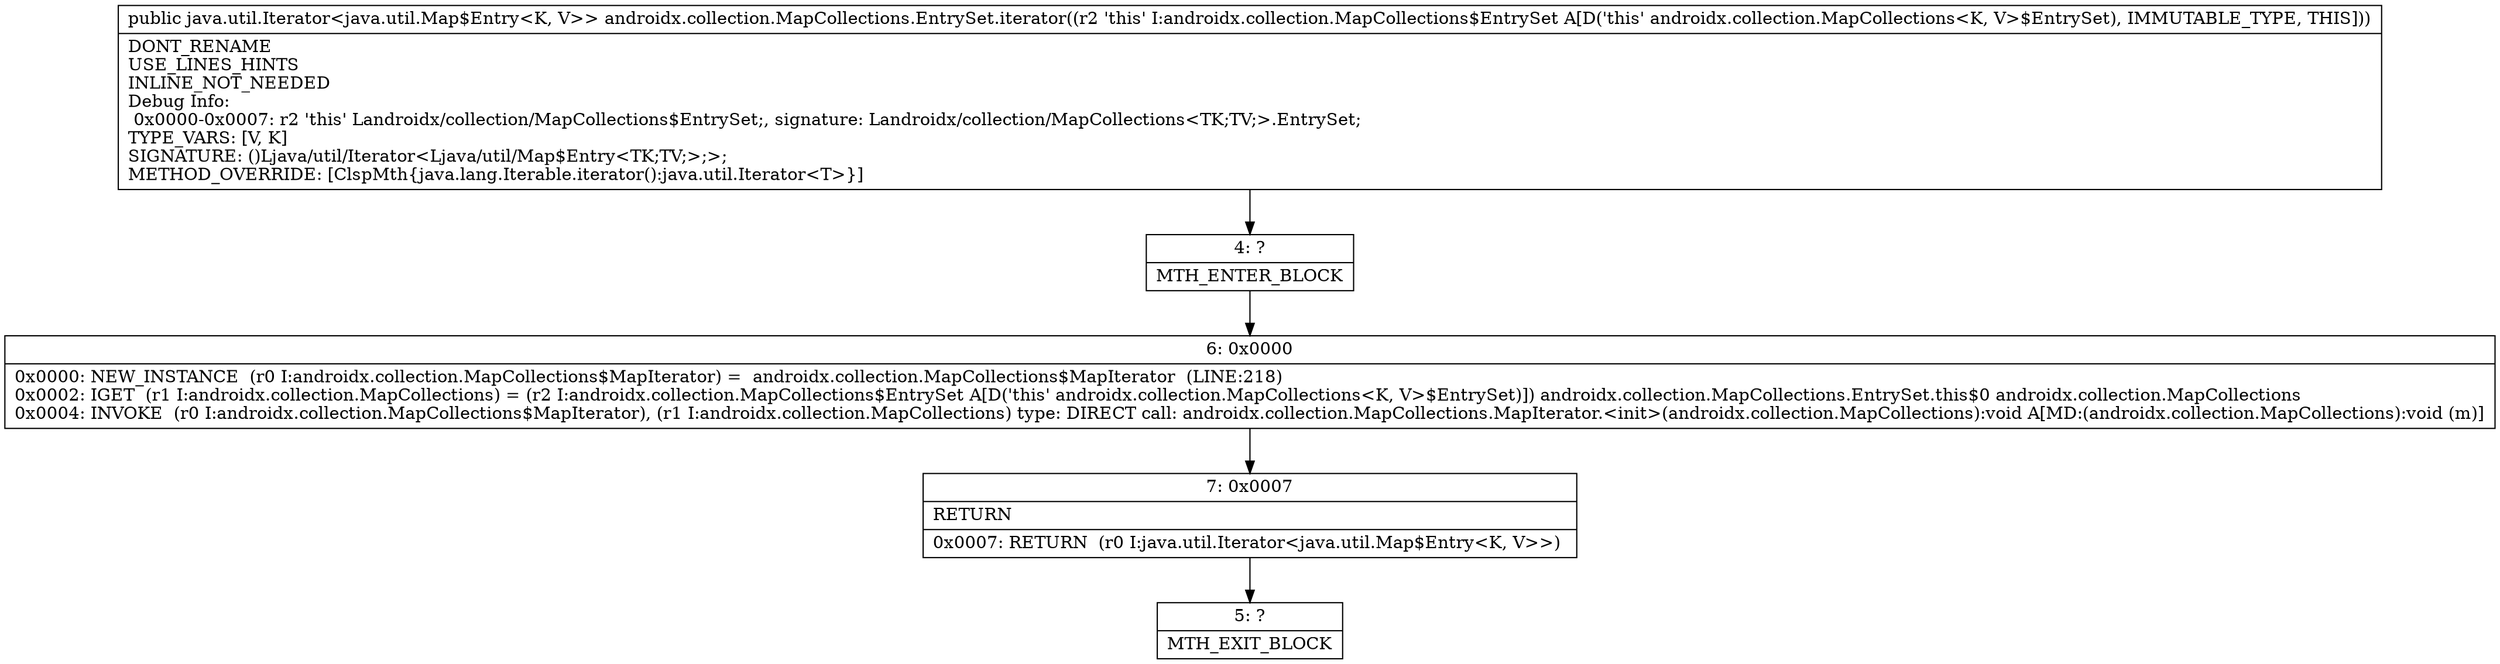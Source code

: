 digraph "CFG forandroidx.collection.MapCollections.EntrySet.iterator()Ljava\/util\/Iterator;" {
Node_4 [shape=record,label="{4\:\ ?|MTH_ENTER_BLOCK\l}"];
Node_6 [shape=record,label="{6\:\ 0x0000|0x0000: NEW_INSTANCE  (r0 I:androidx.collection.MapCollections$MapIterator) =  androidx.collection.MapCollections$MapIterator  (LINE:218)\l0x0002: IGET  (r1 I:androidx.collection.MapCollections) = (r2 I:androidx.collection.MapCollections$EntrySet A[D('this' androidx.collection.MapCollections\<K, V\>$EntrySet)]) androidx.collection.MapCollections.EntrySet.this$0 androidx.collection.MapCollections \l0x0004: INVOKE  (r0 I:androidx.collection.MapCollections$MapIterator), (r1 I:androidx.collection.MapCollections) type: DIRECT call: androidx.collection.MapCollections.MapIterator.\<init\>(androidx.collection.MapCollections):void A[MD:(androidx.collection.MapCollections):void (m)]\l}"];
Node_7 [shape=record,label="{7\:\ 0x0007|RETURN\l|0x0007: RETURN  (r0 I:java.util.Iterator\<java.util.Map$Entry\<K, V\>\>) \l}"];
Node_5 [shape=record,label="{5\:\ ?|MTH_EXIT_BLOCK\l}"];
MethodNode[shape=record,label="{public java.util.Iterator\<java.util.Map$Entry\<K, V\>\> androidx.collection.MapCollections.EntrySet.iterator((r2 'this' I:androidx.collection.MapCollections$EntrySet A[D('this' androidx.collection.MapCollections\<K, V\>$EntrySet), IMMUTABLE_TYPE, THIS]))  | DONT_RENAME\lUSE_LINES_HINTS\lINLINE_NOT_NEEDED\lDebug Info:\l  0x0000\-0x0007: r2 'this' Landroidx\/collection\/MapCollections$EntrySet;, signature: Landroidx\/collection\/MapCollections\<TK;TV;\>.EntrySet;\lTYPE_VARS: [V, K]\lSIGNATURE: ()Ljava\/util\/Iterator\<Ljava\/util\/Map$Entry\<TK;TV;\>;\>;\lMETHOD_OVERRIDE: [ClspMth\{java.lang.Iterable.iterator():java.util.Iterator\<T\>\}]\l}"];
MethodNode -> Node_4;Node_4 -> Node_6;
Node_6 -> Node_7;
Node_7 -> Node_5;
}

